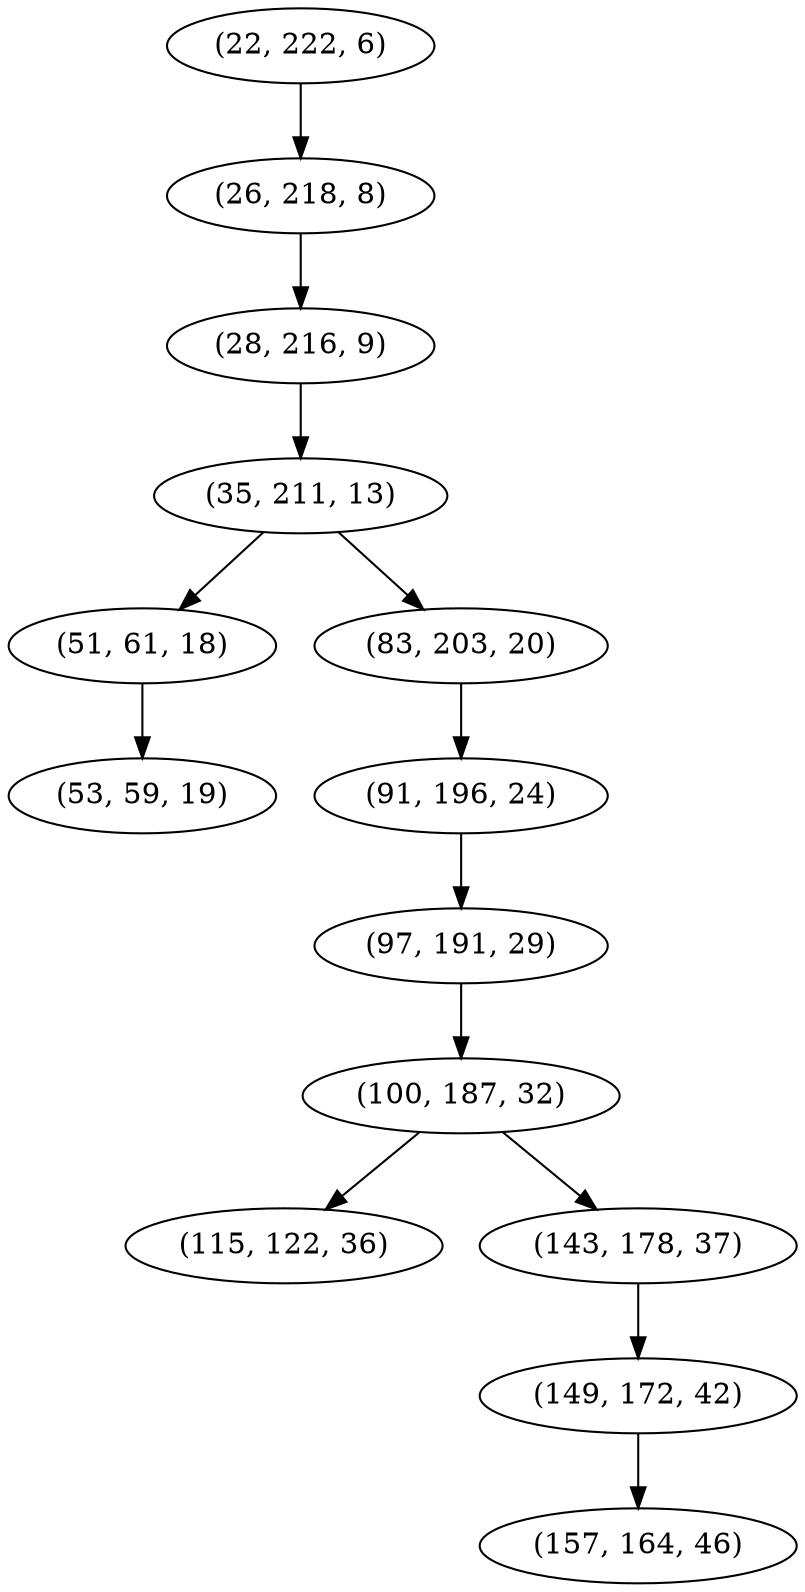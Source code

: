 digraph tree {
    "(22, 222, 6)";
    "(26, 218, 8)";
    "(28, 216, 9)";
    "(35, 211, 13)";
    "(51, 61, 18)";
    "(53, 59, 19)";
    "(83, 203, 20)";
    "(91, 196, 24)";
    "(97, 191, 29)";
    "(100, 187, 32)";
    "(115, 122, 36)";
    "(143, 178, 37)";
    "(149, 172, 42)";
    "(157, 164, 46)";
    "(22, 222, 6)" -> "(26, 218, 8)";
    "(26, 218, 8)" -> "(28, 216, 9)";
    "(28, 216, 9)" -> "(35, 211, 13)";
    "(35, 211, 13)" -> "(51, 61, 18)";
    "(35, 211, 13)" -> "(83, 203, 20)";
    "(51, 61, 18)" -> "(53, 59, 19)";
    "(83, 203, 20)" -> "(91, 196, 24)";
    "(91, 196, 24)" -> "(97, 191, 29)";
    "(97, 191, 29)" -> "(100, 187, 32)";
    "(100, 187, 32)" -> "(115, 122, 36)";
    "(100, 187, 32)" -> "(143, 178, 37)";
    "(143, 178, 37)" -> "(149, 172, 42)";
    "(149, 172, 42)" -> "(157, 164, 46)";
}
